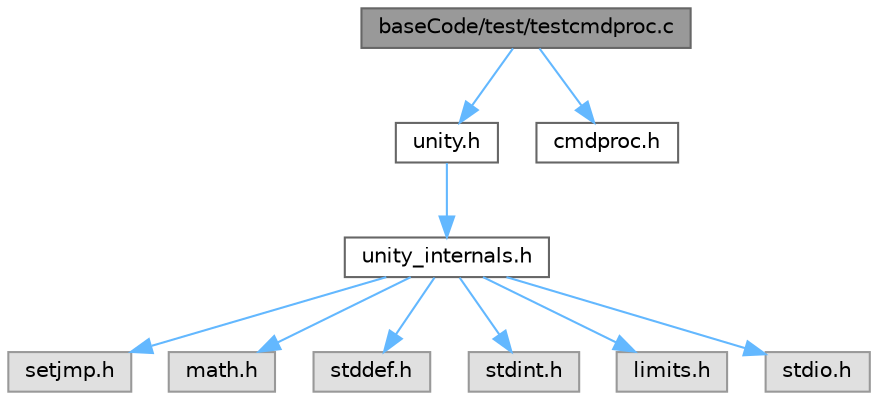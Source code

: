digraph "baseCode/test/testcmdproc.c"
{
 // LATEX_PDF_SIZE
  bgcolor="transparent";
  edge [fontname=Helvetica,fontsize=10,labelfontname=Helvetica,labelfontsize=10];
  node [fontname=Helvetica,fontsize=10,shape=box,height=0.2,width=0.4];
  Node1 [label="baseCode/test/testcmdproc.c",height=0.2,width=0.4,color="gray40", fillcolor="grey60", style="filled", fontcolor="black",tooltip="Testing module using Unity for cmdproc."];
  Node1 -> Node2 [color="steelblue1",style="solid"];
  Node2 [label="unity.h",height=0.2,width=0.4,color="grey40", fillcolor="white", style="filled",URL="$unity_8h_source.html",tooltip=" "];
  Node2 -> Node3 [color="steelblue1",style="solid"];
  Node3 [label="unity_internals.h",height=0.2,width=0.4,color="grey40", fillcolor="white", style="filled",URL="$unity__internals_8h_source.html",tooltip=" "];
  Node3 -> Node4 [color="steelblue1",style="solid"];
  Node4 [label="setjmp.h",height=0.2,width=0.4,color="grey60", fillcolor="#E0E0E0", style="filled",tooltip=" "];
  Node3 -> Node5 [color="steelblue1",style="solid"];
  Node5 [label="math.h",height=0.2,width=0.4,color="grey60", fillcolor="#E0E0E0", style="filled",tooltip=" "];
  Node3 -> Node6 [color="steelblue1",style="solid"];
  Node6 [label="stddef.h",height=0.2,width=0.4,color="grey60", fillcolor="#E0E0E0", style="filled",tooltip=" "];
  Node3 -> Node7 [color="steelblue1",style="solid"];
  Node7 [label="stdint.h",height=0.2,width=0.4,color="grey60", fillcolor="#E0E0E0", style="filled",tooltip=" "];
  Node3 -> Node8 [color="steelblue1",style="solid"];
  Node8 [label="limits.h",height=0.2,width=0.4,color="grey60", fillcolor="#E0E0E0", style="filled",tooltip=" "];
  Node3 -> Node9 [color="steelblue1",style="solid"];
  Node9 [label="stdio.h",height=0.2,width=0.4,color="grey60", fillcolor="#E0E0E0", style="filled",tooltip=" "];
  Node1 -> Node10 [color="steelblue1",style="solid"];
  Node10 [label="cmdproc.h",height=0.2,width=0.4,color="grey40", fillcolor="white", style="filled",URL="$cmdproc_8h.html",tooltip="Apropriate returns defines Function prototypes."];
}
